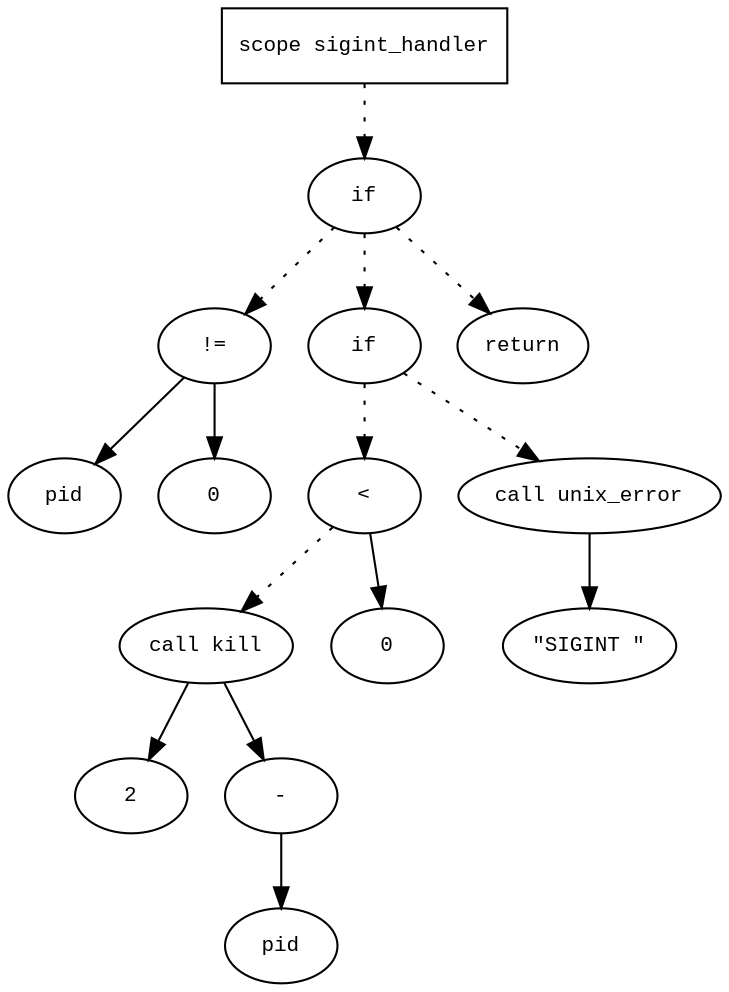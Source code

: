 digraph AST {
  graph [fontname="Times New Roman",fontsize=10];
  node  [fontname="Courier New",fontsize=10];
  edge  [fontname="Times New Roman",fontsize=10];

  node1 [label="scope sigint_handler",shape=box];
  node2 [label="if",shape=ellipse];
  node1 -> node2 [style=dotted];
  node3 [label="!=",shape=ellipse];
  node4 [label="pid",shape=ellipse];
  node3 -> node4;
  node5 [label="0",shape=ellipse];
  node3 -> node5;
  node2 -> node3 [style=dotted];
  node6 [label="if",shape=ellipse];
  node2 -> node6 [style=dotted];
  node7 [label="<",shape=ellipse];
  node8 [label="call kill",shape=ellipse];
  node9 [label="2",shape=ellipse];
  node8 -> node9;
  node10 [label="-",shape=ellipse];
  node11 [label="pid",shape=ellipse];
  node10 -> node11;
  node8 -> node10;
  node7 -> node8 [style=dotted];
  node12 [label="0",shape=ellipse];
  node7 -> node12;
  node6 -> node7 [style=dotted];
  node13 [label="call unix_error",shape=ellipse];
  node14 [label="\"SIGINT \"",shape=ellipse];
  node13 -> node14;
  node6 -> node13 [style=dotted];
  node15 [label="return",shape=ellipse];
  node2 -> node15 [style=dotted];
} 